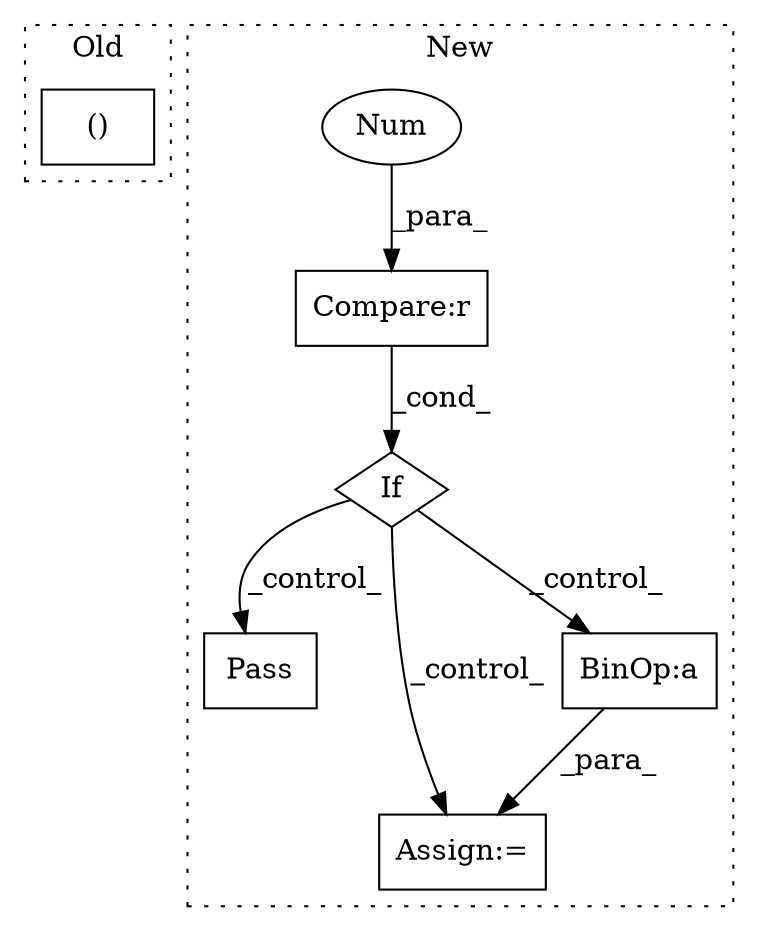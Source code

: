 digraph G {
subgraph cluster0 {
1 [label="()" a="54" s="356" l="20" shape="box"];
label = "Old";
style="dotted";
}
subgraph cluster1 {
2 [label="Pass" a="62" s="509" l="4" shape="box"];
3 [label="If" a="96" s="447" l="3" shape="diamond"];
4 [label="Compare:r" a="40" s="450" l="37" shape="box"];
5 [label="Num" a="76" s="485" l="2" shape="ellipse"];
6 [label="Assign:=" a="68" s="557" l="4" shape="box"];
7 [label="BinOp:a" a="82" s="568" l="3" shape="box"];
label = "New";
style="dotted";
}
3 -> 2 [label="_control_"];
3 -> 7 [label="_control_"];
3 -> 6 [label="_control_"];
4 -> 3 [label="_cond_"];
5 -> 4 [label="_para_"];
7 -> 6 [label="_para_"];
}